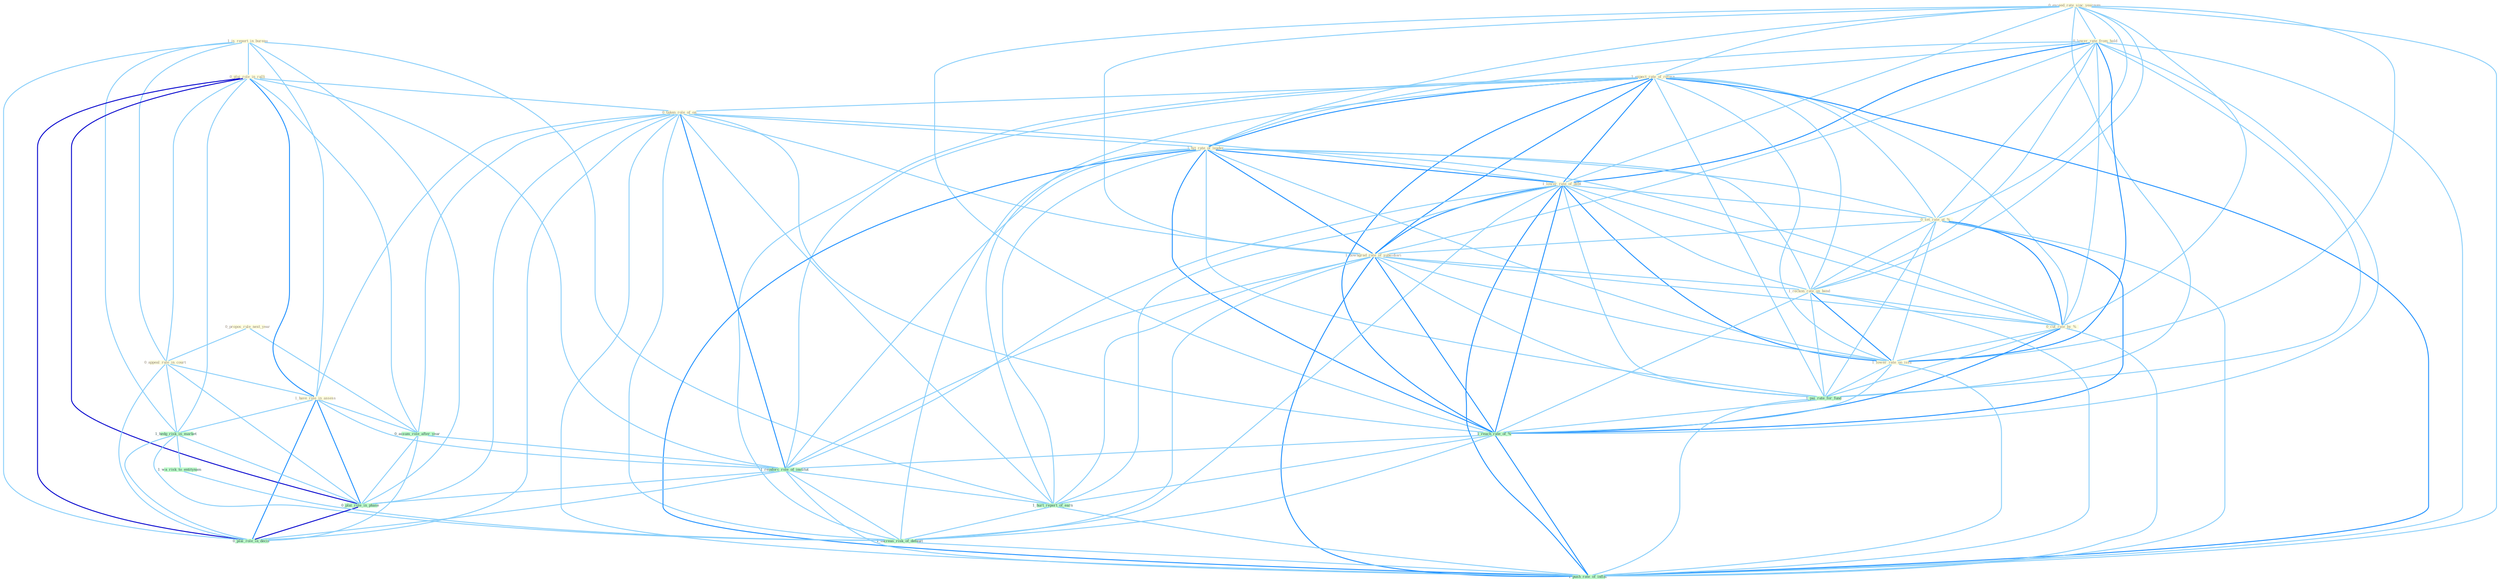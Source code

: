 Graph G{ 
    node
    [shape=polygon,style=filled,width=.5,height=.06,color="#BDFCC9",fixedsize=true,fontsize=4,
    fontcolor="#2f4f4f"];
    {node
    [color="#ffffe0", fontcolor="#8b7d6b"] "1_is_report_in_bureau " "0_exceed_rate_sinc_yearnum " "0_propos_rule_next_year " "0_lower_rate_from_hold " "0_plai_role_in_ralli " "1_expect_rate_of_return " "0_taken_role_of_on " "1_hit_rate_of_leader " "1_lower_rate_of_debt " "0_set_rate_at_% " "1_downgrad_rate_of_subsidiari " "1_reckon_rate_on_bond " "0_appeal_rule_in_court " "1_have_role_in_assess " "0_cut_rate_by_% " "1_lower_rate_on_issu "}
{node [color="#fff0f5", fontcolor="#b22222"]}
edge [color="#B0E2FF"];

	"1_is_report_in_bureau " -- "0_plai_role_in_ralli " [w="1", color="#87cefa" ];
	"1_is_report_in_bureau " -- "0_appeal_rule_in_court " [w="1", color="#87cefa" ];
	"1_is_report_in_bureau " -- "1_have_role_in_assess " [w="1", color="#87cefa" ];
	"1_is_report_in_bureau " -- "1_hedg_risk_in_market " [w="1", color="#87cefa" ];
	"1_is_report_in_bureau " -- "0_plai_role_in_phase " [w="1", color="#87cefa" ];
	"1_is_report_in_bureau " -- "1_hurt_report_of_earn " [w="1", color="#87cefa" ];
	"1_is_report_in_bureau " -- "0_plai_role_in_decis " [w="1", color="#87cefa" ];
	"0_exceed_rate_sinc_yearnum " -- "0_lower_rate_from_hold " [w="1", color="#87cefa" ];
	"0_exceed_rate_sinc_yearnum " -- "1_expect_rate_of_return " [w="1", color="#87cefa" ];
	"0_exceed_rate_sinc_yearnum " -- "1_hit_rate_of_leader " [w="1", color="#87cefa" ];
	"0_exceed_rate_sinc_yearnum " -- "1_lower_rate_of_debt " [w="1", color="#87cefa" ];
	"0_exceed_rate_sinc_yearnum " -- "0_set_rate_at_% " [w="1", color="#87cefa" ];
	"0_exceed_rate_sinc_yearnum " -- "1_downgrad_rate_of_subsidiari " [w="1", color="#87cefa" ];
	"0_exceed_rate_sinc_yearnum " -- "1_reckon_rate_on_bond " [w="1", color="#87cefa" ];
	"0_exceed_rate_sinc_yearnum " -- "0_cut_rate_by_% " [w="1", color="#87cefa" ];
	"0_exceed_rate_sinc_yearnum " -- "1_lower_rate_on_issu " [w="1", color="#87cefa" ];
	"0_exceed_rate_sinc_yearnum " -- "1_pai_rate_for_fund " [w="1", color="#87cefa" ];
	"0_exceed_rate_sinc_yearnum " -- "1_reach_rate_of_% " [w="1", color="#87cefa" ];
	"0_exceed_rate_sinc_yearnum " -- "1_push_rate_of_inflat " [w="1", color="#87cefa" ];
	"0_propos_rule_next_year " -- "0_appeal_rule_in_court " [w="1", color="#87cefa" ];
	"0_propos_rule_next_year " -- "0_assum_role_after_year " [w="1", color="#87cefa" ];
	"0_lower_rate_from_hold " -- "1_expect_rate_of_return " [w="1", color="#87cefa" ];
	"0_lower_rate_from_hold " -- "1_hit_rate_of_leader " [w="1", color="#87cefa" ];
	"0_lower_rate_from_hold " -- "1_lower_rate_of_debt " [w="2", color="#1e90ff" , len=0.8];
	"0_lower_rate_from_hold " -- "0_set_rate_at_% " [w="1", color="#87cefa" ];
	"0_lower_rate_from_hold " -- "1_downgrad_rate_of_subsidiari " [w="1", color="#87cefa" ];
	"0_lower_rate_from_hold " -- "1_reckon_rate_on_bond " [w="1", color="#87cefa" ];
	"0_lower_rate_from_hold " -- "0_cut_rate_by_% " [w="1", color="#87cefa" ];
	"0_lower_rate_from_hold " -- "1_lower_rate_on_issu " [w="2", color="#1e90ff" , len=0.8];
	"0_lower_rate_from_hold " -- "1_pai_rate_for_fund " [w="1", color="#87cefa" ];
	"0_lower_rate_from_hold " -- "1_reach_rate_of_% " [w="1", color="#87cefa" ];
	"0_lower_rate_from_hold " -- "1_push_rate_of_inflat " [w="1", color="#87cefa" ];
	"0_plai_role_in_ralli " -- "0_taken_role_of_on " [w="1", color="#87cefa" ];
	"0_plai_role_in_ralli " -- "0_appeal_rule_in_court " [w="1", color="#87cefa" ];
	"0_plai_role_in_ralli " -- "1_have_role_in_assess " [w="2", color="#1e90ff" , len=0.8];
	"0_plai_role_in_ralli " -- "0_assum_role_after_year " [w="1", color="#87cefa" ];
	"0_plai_role_in_ralli " -- "1_hedg_risk_in_market " [w="1", color="#87cefa" ];
	"0_plai_role_in_ralli " -- "1_reinforc_role_of_institut " [w="1", color="#87cefa" ];
	"0_plai_role_in_ralli " -- "0_plai_role_in_phase " [w="3", color="#0000cd" , len=0.6];
	"0_plai_role_in_ralli " -- "0_plai_role_in_decis " [w="3", color="#0000cd" , len=0.6];
	"1_expect_rate_of_return " -- "0_taken_role_of_on " [w="1", color="#87cefa" ];
	"1_expect_rate_of_return " -- "1_hit_rate_of_leader " [w="2", color="#1e90ff" , len=0.8];
	"1_expect_rate_of_return " -- "1_lower_rate_of_debt " [w="2", color="#1e90ff" , len=0.8];
	"1_expect_rate_of_return " -- "0_set_rate_at_% " [w="1", color="#87cefa" ];
	"1_expect_rate_of_return " -- "1_downgrad_rate_of_subsidiari " [w="2", color="#1e90ff" , len=0.8];
	"1_expect_rate_of_return " -- "1_reckon_rate_on_bond " [w="1", color="#87cefa" ];
	"1_expect_rate_of_return " -- "0_cut_rate_by_% " [w="1", color="#87cefa" ];
	"1_expect_rate_of_return " -- "1_lower_rate_on_issu " [w="1", color="#87cefa" ];
	"1_expect_rate_of_return " -- "1_pai_rate_for_fund " [w="1", color="#87cefa" ];
	"1_expect_rate_of_return " -- "1_reach_rate_of_% " [w="2", color="#1e90ff" , len=0.8];
	"1_expect_rate_of_return " -- "1_reinforc_role_of_institut " [w="1", color="#87cefa" ];
	"1_expect_rate_of_return " -- "1_hurt_report_of_earn " [w="1", color="#87cefa" ];
	"1_expect_rate_of_return " -- "1_increas_risk_of_default " [w="1", color="#87cefa" ];
	"1_expect_rate_of_return " -- "1_push_rate_of_inflat " [w="2", color="#1e90ff" , len=0.8];
	"0_taken_role_of_on " -- "1_hit_rate_of_leader " [w="1", color="#87cefa" ];
	"0_taken_role_of_on " -- "1_lower_rate_of_debt " [w="1", color="#87cefa" ];
	"0_taken_role_of_on " -- "1_downgrad_rate_of_subsidiari " [w="1", color="#87cefa" ];
	"0_taken_role_of_on " -- "1_have_role_in_assess " [w="1", color="#87cefa" ];
	"0_taken_role_of_on " -- "0_assum_role_after_year " [w="1", color="#87cefa" ];
	"0_taken_role_of_on " -- "1_reach_rate_of_% " [w="1", color="#87cefa" ];
	"0_taken_role_of_on " -- "1_reinforc_role_of_institut " [w="2", color="#1e90ff" , len=0.8];
	"0_taken_role_of_on " -- "0_plai_role_in_phase " [w="1", color="#87cefa" ];
	"0_taken_role_of_on " -- "1_hurt_report_of_earn " [w="1", color="#87cefa" ];
	"0_taken_role_of_on " -- "1_increas_risk_of_default " [w="1", color="#87cefa" ];
	"0_taken_role_of_on " -- "0_plai_role_in_decis " [w="1", color="#87cefa" ];
	"0_taken_role_of_on " -- "1_push_rate_of_inflat " [w="1", color="#87cefa" ];
	"1_hit_rate_of_leader " -- "1_lower_rate_of_debt " [w="2", color="#1e90ff" , len=0.8];
	"1_hit_rate_of_leader " -- "0_set_rate_at_% " [w="1", color="#87cefa" ];
	"1_hit_rate_of_leader " -- "1_downgrad_rate_of_subsidiari " [w="2", color="#1e90ff" , len=0.8];
	"1_hit_rate_of_leader " -- "1_reckon_rate_on_bond " [w="1", color="#87cefa" ];
	"1_hit_rate_of_leader " -- "0_cut_rate_by_% " [w="1", color="#87cefa" ];
	"1_hit_rate_of_leader " -- "1_lower_rate_on_issu " [w="1", color="#87cefa" ];
	"1_hit_rate_of_leader " -- "1_pai_rate_for_fund " [w="1", color="#87cefa" ];
	"1_hit_rate_of_leader " -- "1_reach_rate_of_% " [w="2", color="#1e90ff" , len=0.8];
	"1_hit_rate_of_leader " -- "1_reinforc_role_of_institut " [w="1", color="#87cefa" ];
	"1_hit_rate_of_leader " -- "1_hurt_report_of_earn " [w="1", color="#87cefa" ];
	"1_hit_rate_of_leader " -- "1_increas_risk_of_default " [w="1", color="#87cefa" ];
	"1_hit_rate_of_leader " -- "1_push_rate_of_inflat " [w="2", color="#1e90ff" , len=0.8];
	"1_lower_rate_of_debt " -- "0_set_rate_at_% " [w="1", color="#87cefa" ];
	"1_lower_rate_of_debt " -- "1_downgrad_rate_of_subsidiari " [w="2", color="#1e90ff" , len=0.8];
	"1_lower_rate_of_debt " -- "1_reckon_rate_on_bond " [w="1", color="#87cefa" ];
	"1_lower_rate_of_debt " -- "0_cut_rate_by_% " [w="1", color="#87cefa" ];
	"1_lower_rate_of_debt " -- "1_lower_rate_on_issu " [w="2", color="#1e90ff" , len=0.8];
	"1_lower_rate_of_debt " -- "1_pai_rate_for_fund " [w="1", color="#87cefa" ];
	"1_lower_rate_of_debt " -- "1_reach_rate_of_% " [w="2", color="#1e90ff" , len=0.8];
	"1_lower_rate_of_debt " -- "1_reinforc_role_of_institut " [w="1", color="#87cefa" ];
	"1_lower_rate_of_debt " -- "1_hurt_report_of_earn " [w="1", color="#87cefa" ];
	"1_lower_rate_of_debt " -- "1_increas_risk_of_default " [w="1", color="#87cefa" ];
	"1_lower_rate_of_debt " -- "1_push_rate_of_inflat " [w="2", color="#1e90ff" , len=0.8];
	"0_set_rate_at_% " -- "1_downgrad_rate_of_subsidiari " [w="1", color="#87cefa" ];
	"0_set_rate_at_% " -- "1_reckon_rate_on_bond " [w="1", color="#87cefa" ];
	"0_set_rate_at_% " -- "0_cut_rate_by_% " [w="2", color="#1e90ff" , len=0.8];
	"0_set_rate_at_% " -- "1_lower_rate_on_issu " [w="1", color="#87cefa" ];
	"0_set_rate_at_% " -- "1_pai_rate_for_fund " [w="1", color="#87cefa" ];
	"0_set_rate_at_% " -- "1_reach_rate_of_% " [w="2", color="#1e90ff" , len=0.8];
	"0_set_rate_at_% " -- "1_push_rate_of_inflat " [w="1", color="#87cefa" ];
	"1_downgrad_rate_of_subsidiari " -- "1_reckon_rate_on_bond " [w="1", color="#87cefa" ];
	"1_downgrad_rate_of_subsidiari " -- "0_cut_rate_by_% " [w="1", color="#87cefa" ];
	"1_downgrad_rate_of_subsidiari " -- "1_lower_rate_on_issu " [w="1", color="#87cefa" ];
	"1_downgrad_rate_of_subsidiari " -- "1_pai_rate_for_fund " [w="1", color="#87cefa" ];
	"1_downgrad_rate_of_subsidiari " -- "1_reach_rate_of_% " [w="2", color="#1e90ff" , len=0.8];
	"1_downgrad_rate_of_subsidiari " -- "1_reinforc_role_of_institut " [w="1", color="#87cefa" ];
	"1_downgrad_rate_of_subsidiari " -- "1_hurt_report_of_earn " [w="1", color="#87cefa" ];
	"1_downgrad_rate_of_subsidiari " -- "1_increas_risk_of_default " [w="1", color="#87cefa" ];
	"1_downgrad_rate_of_subsidiari " -- "1_push_rate_of_inflat " [w="2", color="#1e90ff" , len=0.8];
	"1_reckon_rate_on_bond " -- "0_cut_rate_by_% " [w="1", color="#87cefa" ];
	"1_reckon_rate_on_bond " -- "1_lower_rate_on_issu " [w="2", color="#1e90ff" , len=0.8];
	"1_reckon_rate_on_bond " -- "1_pai_rate_for_fund " [w="1", color="#87cefa" ];
	"1_reckon_rate_on_bond " -- "1_reach_rate_of_% " [w="1", color="#87cefa" ];
	"1_reckon_rate_on_bond " -- "1_push_rate_of_inflat " [w="1", color="#87cefa" ];
	"0_appeal_rule_in_court " -- "1_have_role_in_assess " [w="1", color="#87cefa" ];
	"0_appeal_rule_in_court " -- "1_hedg_risk_in_market " [w="1", color="#87cefa" ];
	"0_appeal_rule_in_court " -- "0_plai_role_in_phase " [w="1", color="#87cefa" ];
	"0_appeal_rule_in_court " -- "0_plai_role_in_decis " [w="1", color="#87cefa" ];
	"1_have_role_in_assess " -- "0_assum_role_after_year " [w="1", color="#87cefa" ];
	"1_have_role_in_assess " -- "1_hedg_risk_in_market " [w="1", color="#87cefa" ];
	"1_have_role_in_assess " -- "1_reinforc_role_of_institut " [w="1", color="#87cefa" ];
	"1_have_role_in_assess " -- "0_plai_role_in_phase " [w="2", color="#1e90ff" , len=0.8];
	"1_have_role_in_assess " -- "0_plai_role_in_decis " [w="2", color="#1e90ff" , len=0.8];
	"0_cut_rate_by_% " -- "1_lower_rate_on_issu " [w="1", color="#87cefa" ];
	"0_cut_rate_by_% " -- "1_pai_rate_for_fund " [w="1", color="#87cefa" ];
	"0_cut_rate_by_% " -- "1_reach_rate_of_% " [w="2", color="#1e90ff" , len=0.8];
	"0_cut_rate_by_% " -- "1_push_rate_of_inflat " [w="1", color="#87cefa" ];
	"1_lower_rate_on_issu " -- "1_pai_rate_for_fund " [w="1", color="#87cefa" ];
	"1_lower_rate_on_issu " -- "1_reach_rate_of_% " [w="1", color="#87cefa" ];
	"1_lower_rate_on_issu " -- "1_push_rate_of_inflat " [w="1", color="#87cefa" ];
	"0_assum_role_after_year " -- "1_reinforc_role_of_institut " [w="1", color="#87cefa" ];
	"0_assum_role_after_year " -- "0_plai_role_in_phase " [w="1", color="#87cefa" ];
	"0_assum_role_after_year " -- "0_plai_role_in_decis " [w="1", color="#87cefa" ];
	"1_hedg_risk_in_market " -- "1_wa_risk_to_entitynam " [w="1", color="#87cefa" ];
	"1_hedg_risk_in_market " -- "0_plai_role_in_phase " [w="1", color="#87cefa" ];
	"1_hedg_risk_in_market " -- "1_increas_risk_of_default " [w="1", color="#87cefa" ];
	"1_hedg_risk_in_market " -- "0_plai_role_in_decis " [w="1", color="#87cefa" ];
	"1_pai_rate_for_fund " -- "1_reach_rate_of_% " [w="1", color="#87cefa" ];
	"1_pai_rate_for_fund " -- "1_push_rate_of_inflat " [w="1", color="#87cefa" ];
	"1_reach_rate_of_% " -- "1_reinforc_role_of_institut " [w="1", color="#87cefa" ];
	"1_reach_rate_of_% " -- "1_hurt_report_of_earn " [w="1", color="#87cefa" ];
	"1_reach_rate_of_% " -- "1_increas_risk_of_default " [w="1", color="#87cefa" ];
	"1_reach_rate_of_% " -- "1_push_rate_of_inflat " [w="2", color="#1e90ff" , len=0.8];
	"1_reinforc_role_of_institut " -- "0_plai_role_in_phase " [w="1", color="#87cefa" ];
	"1_reinforc_role_of_institut " -- "1_hurt_report_of_earn " [w="1", color="#87cefa" ];
	"1_reinforc_role_of_institut " -- "1_increas_risk_of_default " [w="1", color="#87cefa" ];
	"1_reinforc_role_of_institut " -- "0_plai_role_in_decis " [w="1", color="#87cefa" ];
	"1_reinforc_role_of_institut " -- "1_push_rate_of_inflat " [w="1", color="#87cefa" ];
	"1_wa_risk_to_entitynam " -- "1_increas_risk_of_default " [w="1", color="#87cefa" ];
	"0_plai_role_in_phase " -- "0_plai_role_in_decis " [w="3", color="#0000cd" , len=0.6];
	"1_hurt_report_of_earn " -- "1_increas_risk_of_default " [w="1", color="#87cefa" ];
	"1_hurt_report_of_earn " -- "1_push_rate_of_inflat " [w="1", color="#87cefa" ];
	"1_increas_risk_of_default " -- "1_push_rate_of_inflat " [w="1", color="#87cefa" ];
}